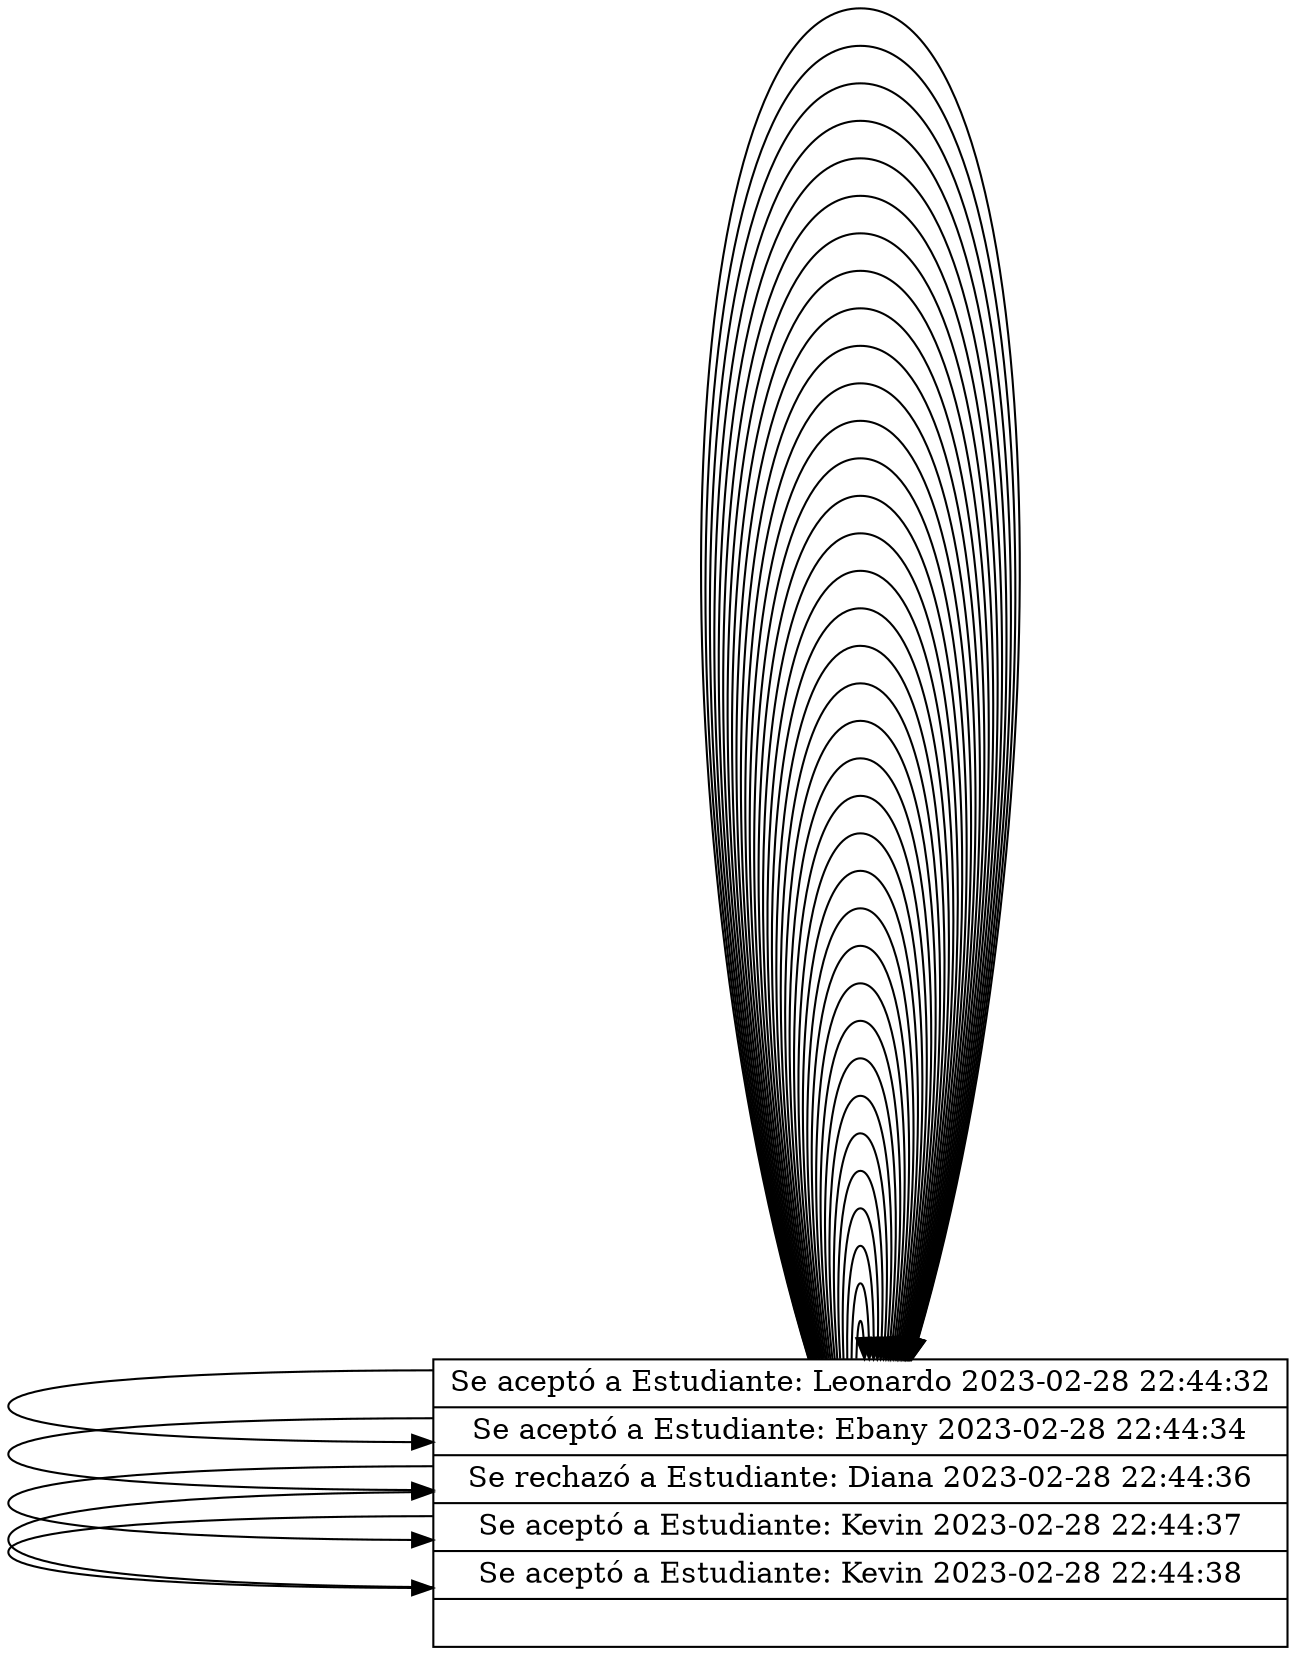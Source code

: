 digraph cola {
node [shape=record];
rankdir=LR;
cola [label="<f0> Se aceptó a Estudiante: Leonardo 2023-02-28 22:44:32 |<f1> Se aceptó a Estudiante: Ebany 2023-02-28 22:44:34 |<f2> Se rechazó a Estudiante: Diana 2023-02-28 22:44:36 |<f3> Se aceptó a Estudiante: Kevin 2023-02-28 22:44:37 |<f4> Se aceptó a Estudiante: Kevin 2023-02-28 22:44:38 |"];
cola:f0 -> cola:f1;
cola:f1 -> cola:f2;
cola:f2 -> cola:f3;
cola:f3 -> cola:f4;
cola:f4 -> cola:f5;
cola:f5 -> cola:f6;
cola:f6 -> cola:f7;
cola:f7 -> cola:f8;
cola:f8 -> cola:f9;
cola:f9 -> cola:f10;
cola:f10 -> cola:f11;
cola:f11 -> cola:f12;
cola:f12 -> cola:f13;
cola:f13 -> cola:f14;
cola:f14 -> cola:f15;
cola:f15 -> cola:f16;
cola:f16 -> cola:f17;
cola:f17 -> cola:f18;
cola:f18 -> cola:f19;
cola:f19 -> cola:f20;
cola:f20 -> cola:f21;
cola:f21 -> cola:f22;
cola:f22 -> cola:f23;
cola:f23 -> cola:f24;
cola:f24 -> cola:f25;
cola:f25 -> cola:f26;
cola:f26 -> cola:f27;
cola:f27 -> cola:f28;
cola:f28 -> cola:f29;
cola:f29 -> cola:f30;
cola:f30 -> cola:f31;
cola:f31 -> cola:f32;
cola:f32 -> cola:f33;
cola:f33 -> cola:f34;
cola:f34 -> cola:f35;
cola:f35 -> cola:f36;
cola:f36 -> cola:f37;
cola:f37 -> cola:f38;
cola:f38 -> cola:f39;
cola:f39 -> cola:f40;
cola:f40 -> cola:f41;
}

